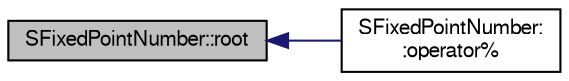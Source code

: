 digraph "SFixedPointNumber::root"
{
  bgcolor="transparent";
  edge [fontname="FreeSans",fontsize="10",labelfontname="FreeSans",labelfontsize="10"];
  node [fontname="FreeSans",fontsize="10",shape=record];
  rankdir="LR";
  Node1 [label="SFixedPointNumber::root",height=0.2,width=0.4,color="black", fillcolor="grey75", style="filled" fontcolor="black"];
  Node1 -> Node2 [dir="back",color="midnightblue",fontsize="10",style="solid",fontname="FreeSans"];
  Node2 [label="SFixedPointNumber:\l:operator%",height=0.2,width=0.4,color="black",URL="$structSFixedPointNumber.html#a9f3b375b6fc16affa896b98276c2a7e7",tooltip="calculate root"];
}
